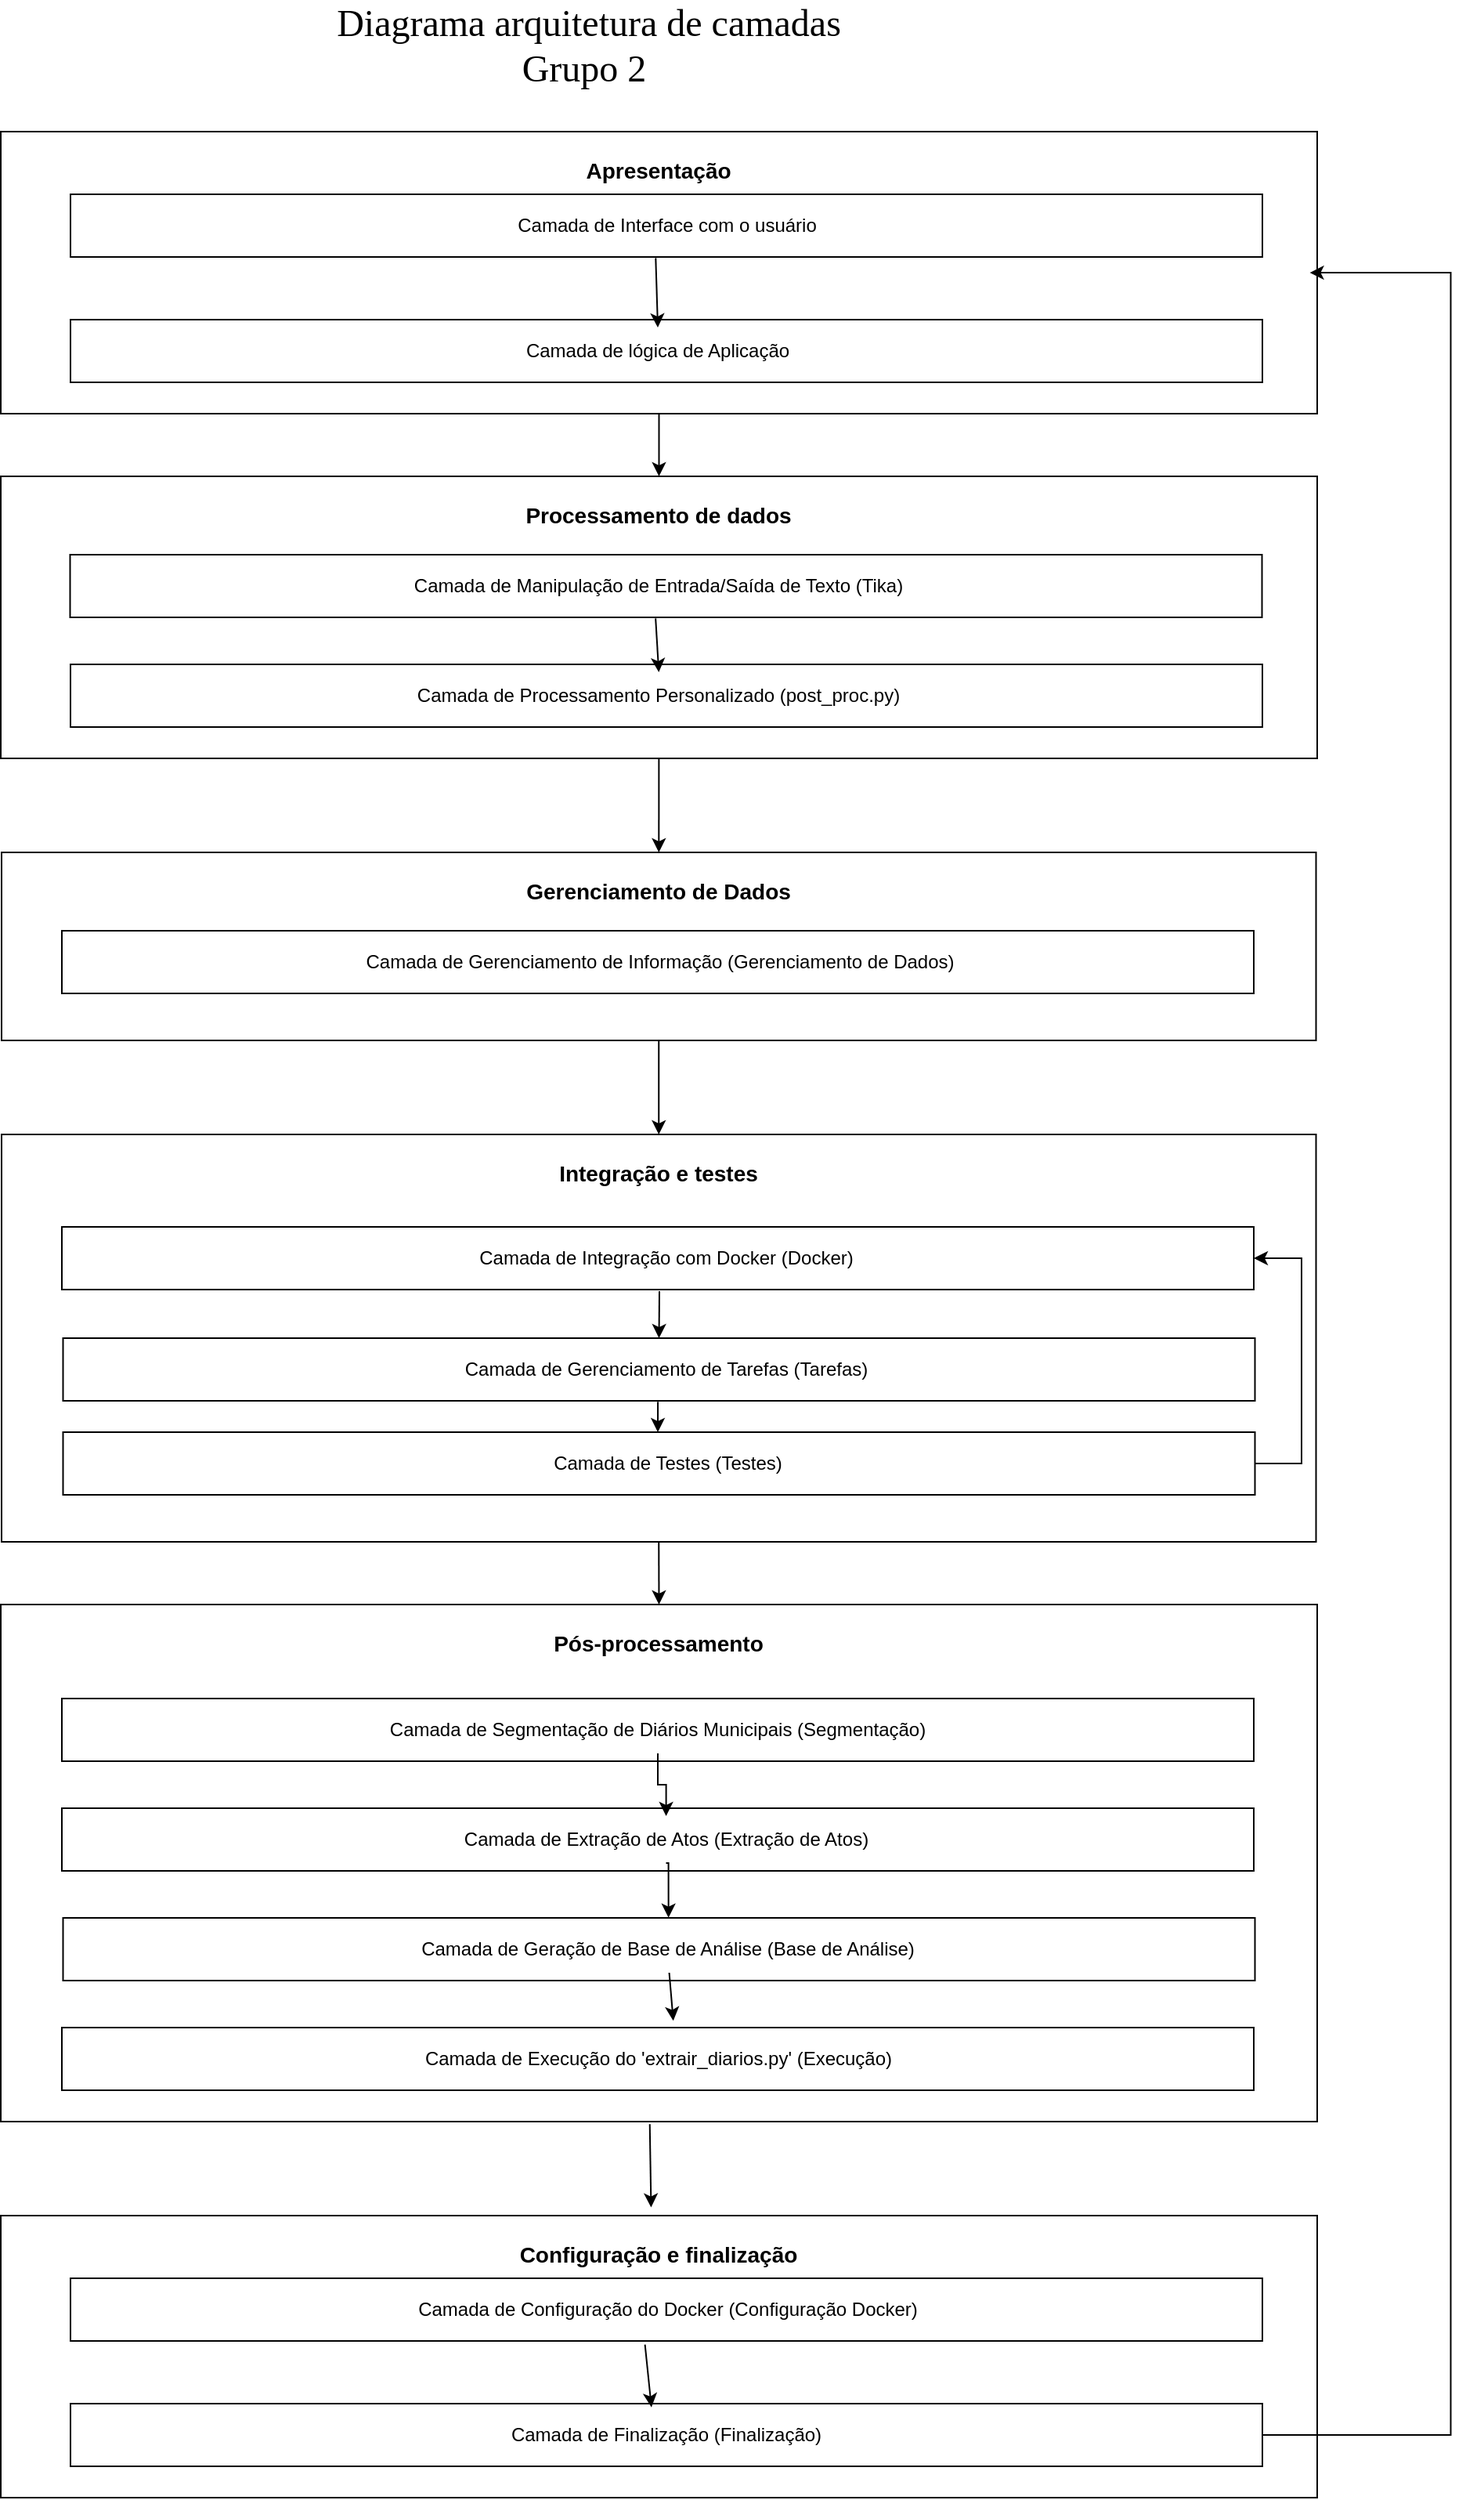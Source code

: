 <mxfile version="21.7.5" type="device">
  <diagram name="Page-1" id="lk9OrPjxy6ACjNmkNa1r">
    <mxGraphModel dx="1602" dy="4300" grid="1" gridSize="10" guides="1" tooltips="1" connect="1" arrows="1" fold="1" page="1" pageScale="1" pageWidth="1169" pageHeight="1654" math="0" shadow="0">
      <root>
        <mxCell id="0" />
        <mxCell id="1" parent="0" />
        <mxCell id="4AVkocqTqtbqXgifFJOB-22" value="" style="rounded=0;whiteSpace=wrap;html=1;" vertex="1" parent="1">
          <mxGeometry x="159.5" y="-2240" width="840.5" height="330" as="geometry" />
        </mxCell>
        <mxCell id="4AVkocqTqtbqXgifFJOB-21" value="" style="rounded=0;whiteSpace=wrap;html=1;" vertex="1" parent="1">
          <mxGeometry x="160" y="-2540" width="839.25" height="260" as="geometry" />
        </mxCell>
        <mxCell id="4AVkocqTqtbqXgifFJOB-20" value="" style="rounded=0;whiteSpace=wrap;html=1;" vertex="1" parent="1">
          <mxGeometry x="159.5" y="-2960" width="840.5" height="180" as="geometry" />
        </mxCell>
        <mxCell id="4AVkocqTqtbqXgifFJOB-19" value="" style="rounded=0;whiteSpace=wrap;html=1;" vertex="1" parent="1">
          <mxGeometry x="160" y="-2720" width="839.25" height="120" as="geometry" />
        </mxCell>
        <mxCell id="4AVkocqTqtbqXgifFJOB-18" value="" style="rounded=0;whiteSpace=wrap;html=1;" vertex="1" parent="1">
          <mxGeometry x="159.5" y="-3180" width="840.5" height="180" as="geometry" />
        </mxCell>
        <mxCell id="4AVkocqTqtbqXgifFJOB-1" value="&lt;font style=&quot;font-size: 24px;&quot; face=&quot;Comic Sans MS&quot;&gt;Diagrama arquitetura de camadas&lt;br&gt;Grupo 2&amp;nbsp;&lt;/font&gt;" style="text;html=1;strokeColor=none;fillColor=none;align=center;verticalAlign=middle;whiteSpace=wrap;rounded=0;" vertex="1" parent="1">
          <mxGeometry x="280" y="-3250" width="510" height="30" as="geometry" />
        </mxCell>
        <mxCell id="4AVkocqTqtbqXgifFJOB-2" value="" style="rounded=0;whiteSpace=wrap;html=1;" vertex="1" parent="1">
          <mxGeometry x="204" y="-3140" width="761" height="40" as="geometry" />
        </mxCell>
        <mxCell id="4AVkocqTqtbqXgifFJOB-3" value="" style="rounded=0;whiteSpace=wrap;html=1;" vertex="1" parent="1">
          <mxGeometry x="204" y="-3060" width="761" height="40" as="geometry" />
        </mxCell>
        <mxCell id="4AVkocqTqtbqXgifFJOB-4" value="" style="rounded=0;whiteSpace=wrap;html=1;" vertex="1" parent="1">
          <mxGeometry x="204" y="-2840" width="761" height="40" as="geometry" />
        </mxCell>
        <mxCell id="4AVkocqTqtbqXgifFJOB-5" value="" style="rounded=0;whiteSpace=wrap;html=1;" vertex="1" parent="1">
          <mxGeometry x="203.75" y="-2910" width="761" height="40" as="geometry" />
        </mxCell>
        <mxCell id="4AVkocqTqtbqXgifFJOB-6" value="" style="rounded=0;whiteSpace=wrap;html=1;" vertex="1" parent="1">
          <mxGeometry x="198.5" y="-2670" width="761" height="40" as="geometry" />
        </mxCell>
        <mxCell id="4AVkocqTqtbqXgifFJOB-7" value="" style="rounded=0;whiteSpace=wrap;html=1;" vertex="1" parent="1">
          <mxGeometry x="198.5" y="-2481" width="761" height="40" as="geometry" />
        </mxCell>
        <mxCell id="4AVkocqTqtbqXgifFJOB-8" value="" style="rounded=0;whiteSpace=wrap;html=1;" vertex="1" parent="1">
          <mxGeometry x="199.25" y="-2410" width="761" height="40" as="geometry" />
        </mxCell>
        <mxCell id="4AVkocqTqtbqXgifFJOB-9" value="" style="rounded=0;whiteSpace=wrap;html=1;" vertex="1" parent="1">
          <mxGeometry x="199.25" y="-2350" width="761" height="40" as="geometry" />
        </mxCell>
        <mxCell id="4AVkocqTqtbqXgifFJOB-10" value="" style="rounded=0;whiteSpace=wrap;html=1;" vertex="1" parent="1">
          <mxGeometry x="198.5" y="-2180" width="761" height="40" as="geometry" />
        </mxCell>
        <mxCell id="4AVkocqTqtbqXgifFJOB-11" value="" style="rounded=0;whiteSpace=wrap;html=1;" vertex="1" parent="1">
          <mxGeometry x="198.5" y="-2110" width="761" height="40" as="geometry" />
        </mxCell>
        <mxCell id="4AVkocqTqtbqXgifFJOB-12" value="" style="rounded=0;whiteSpace=wrap;html=1;" vertex="1" parent="1">
          <mxGeometry x="199.25" y="-2040" width="761" height="40" as="geometry" />
        </mxCell>
        <mxCell id="4AVkocqTqtbqXgifFJOB-13" value="Camada de Execução do &#39;extrair_diarios.py&#39; (Execução)" style="rounded=0;whiteSpace=wrap;html=1;" vertex="1" parent="1">
          <mxGeometry x="198.5" y="-1970" width="761" height="40" as="geometry" />
        </mxCell>
        <mxCell id="4AVkocqTqtbqXgifFJOB-23" value="" style="rounded=0;whiteSpace=wrap;html=1;" vertex="1" parent="1">
          <mxGeometry x="159.5" y="-1850" width="840.5" height="180" as="geometry" />
        </mxCell>
        <mxCell id="4AVkocqTqtbqXgifFJOB-24" value="" style="rounded=0;whiteSpace=wrap;html=1;" vertex="1" parent="1">
          <mxGeometry x="204" y="-1810" width="761" height="40" as="geometry" />
        </mxCell>
        <mxCell id="4AVkocqTqtbqXgifFJOB-70" style="edgeStyle=orthogonalEdgeStyle;rounded=0;orthogonalLoop=1;jettySize=auto;html=1;entryX=1;entryY=0.389;entryDx=0;entryDy=0;entryPerimeter=0;" edge="1" parent="1">
          <mxGeometry relative="1" as="geometry">
            <mxPoint x="960.25" y="-1710" as="sourcePoint" />
            <mxPoint x="995.25" y="-3089.98" as="targetPoint" />
            <Array as="points">
              <mxPoint x="1085.25" y="-1710" />
              <mxPoint x="1085.25" y="-3090" />
            </Array>
          </mxGeometry>
        </mxCell>
        <mxCell id="4AVkocqTqtbqXgifFJOB-25" value="" style="rounded=0;whiteSpace=wrap;html=1;" vertex="1" parent="1">
          <mxGeometry x="204" y="-1730" width="761" height="40" as="geometry" />
        </mxCell>
        <mxCell id="4AVkocqTqtbqXgifFJOB-26" value="&lt;b&gt;&lt;font style=&quot;font-size: 14px;&quot;&gt;Apresentação&lt;/font&gt;&lt;/b&gt;" style="text;html=1;strokeColor=none;fillColor=none;align=center;verticalAlign=middle;whiteSpace=wrap;rounded=0;" vertex="1" parent="1">
          <mxGeometry x="486.5" y="-3170" width="185" height="30" as="geometry" />
        </mxCell>
        <mxCell id="4AVkocqTqtbqXgifFJOB-27" value="&lt;span style=&quot;font-size: 14px;&quot;&gt;&lt;b&gt;Processamento de dados&lt;/b&gt;&lt;/span&gt;" style="text;html=1;strokeColor=none;fillColor=none;align=center;verticalAlign=middle;whiteSpace=wrap;rounded=0;" vertex="1" parent="1">
          <mxGeometry x="486.5" y="-2950" width="185" height="30" as="geometry" />
        </mxCell>
        <mxCell id="4AVkocqTqtbqXgifFJOB-28" value="&lt;span style=&quot;font-size: 14px;&quot;&gt;&lt;b&gt;Gerenciamento de Dados&lt;/b&gt;&lt;/span&gt;" style="text;html=1;strokeColor=none;fillColor=none;align=center;verticalAlign=middle;whiteSpace=wrap;rounded=0;" vertex="1" parent="1">
          <mxGeometry x="486.5" y="-2710" width="185" height="30" as="geometry" />
        </mxCell>
        <mxCell id="4AVkocqTqtbqXgifFJOB-29" value="&lt;span style=&quot;font-size: 14px;&quot;&gt;&lt;b&gt;Integração e testes&lt;/b&gt;&lt;/span&gt;" style="text;html=1;strokeColor=none;fillColor=none;align=center;verticalAlign=middle;whiteSpace=wrap;rounded=0;" vertex="1" parent="1">
          <mxGeometry x="486.5" y="-2530" width="185" height="30" as="geometry" />
        </mxCell>
        <mxCell id="4AVkocqTqtbqXgifFJOB-30" value="&lt;span style=&quot;font-size: 14px;&quot;&gt;&lt;b&gt;Pós-processamento&lt;/b&gt;&lt;/span&gt;" style="text;html=1;strokeColor=none;fillColor=none;align=center;verticalAlign=middle;whiteSpace=wrap;rounded=0;" vertex="1" parent="1">
          <mxGeometry x="486.5" y="-2230" width="185" height="30" as="geometry" />
        </mxCell>
        <mxCell id="4AVkocqTqtbqXgifFJOB-32" value="&lt;span style=&quot;font-size: 14px;&quot;&gt;&lt;b&gt;Configuração e finalização&lt;/b&gt;&lt;/span&gt;" style="text;html=1;strokeColor=none;fillColor=none;align=center;verticalAlign=middle;whiteSpace=wrap;rounded=0;" vertex="1" parent="1">
          <mxGeometry x="487.25" y="-1840" width="185" height="30" as="geometry" />
        </mxCell>
        <mxCell id="4AVkocqTqtbqXgifFJOB-33" value="Camada de Interface com o usuário" style="text;html=1;strokeColor=none;fillColor=none;align=center;verticalAlign=middle;whiteSpace=wrap;rounded=0;" vertex="1" parent="1">
          <mxGeometry x="435" y="-3135" width="300" height="30" as="geometry" />
        </mxCell>
        <mxCell id="4AVkocqTqtbqXgifFJOB-34" value="Camada de lógica de Aplicação" style="text;html=1;strokeColor=none;fillColor=none;align=center;verticalAlign=middle;whiteSpace=wrap;rounded=0;" vertex="1" parent="1">
          <mxGeometry x="429" y="-3055" width="300" height="30" as="geometry" />
        </mxCell>
        <mxCell id="4AVkocqTqtbqXgifFJOB-35" value="Camada de Manipulação de Entrada/Saída de Texto (Tika)" style="text;html=1;strokeColor=none;fillColor=none;align=center;verticalAlign=middle;whiteSpace=wrap;rounded=0;" vertex="1" parent="1">
          <mxGeometry x="409.13" y="-2905" width="341" height="30" as="geometry" />
        </mxCell>
        <mxCell id="4AVkocqTqtbqXgifFJOB-36" value="Camada de Processamento Personalizado (post_proc.py)" style="text;html=1;strokeColor=none;fillColor=none;align=center;verticalAlign=middle;whiteSpace=wrap;rounded=0;" vertex="1" parent="1">
          <mxGeometry x="409.13" y="-2835" width="341" height="30" as="geometry" />
        </mxCell>
        <mxCell id="4AVkocqTqtbqXgifFJOB-38" value="Camada de Gerenciamento de Informação (Gerenciamento de Dados)" style="text;html=1;align=center;verticalAlign=middle;resizable=0;points=[];autosize=1;strokeColor=none;fillColor=none;" vertex="1" parent="1">
          <mxGeometry x="379.75" y="-2665" width="400" height="30" as="geometry" />
        </mxCell>
        <mxCell id="4AVkocqTqtbqXgifFJOB-39" value="Camada de Integração com Docker (Docker)" style="text;html=1;strokeColor=none;fillColor=none;align=center;verticalAlign=middle;whiteSpace=wrap;rounded=0;" vertex="1" parent="1">
          <mxGeometry x="444.75" y="-2476" width="279" height="30" as="geometry" />
        </mxCell>
        <mxCell id="4AVkocqTqtbqXgifFJOB-40" value="Camada de Gerenciamento de Tarefas (Tarefas)" style="text;html=1;strokeColor=none;fillColor=none;align=center;verticalAlign=middle;whiteSpace=wrap;rounded=0;" vertex="1" parent="1">
          <mxGeometry x="439.75" y="-2405" width="289" height="30" as="geometry" />
        </mxCell>
        <mxCell id="4AVkocqTqtbqXgifFJOB-41" value="Camada de Testes (Testes)" style="text;html=1;strokeColor=none;fillColor=none;align=center;verticalAlign=middle;whiteSpace=wrap;rounded=0;" vertex="1" parent="1">
          <mxGeometry x="490.5" y="-2345" width="189" height="30" as="geometry" />
        </mxCell>
        <mxCell id="4AVkocqTqtbqXgifFJOB-62" style="edgeStyle=orthogonalEdgeStyle;rounded=0;orthogonalLoop=1;jettySize=auto;html=1;exitX=0.5;exitY=1;exitDx=0;exitDy=0;" edge="1" parent="1" source="4AVkocqTqtbqXgifFJOB-42" target="4AVkocqTqtbqXgifFJOB-43">
          <mxGeometry relative="1" as="geometry" />
        </mxCell>
        <mxCell id="4AVkocqTqtbqXgifFJOB-42" value="Camada de Segmentação de Diários Municipais (Segmentação)" style="text;html=1;strokeColor=none;fillColor=none;align=center;verticalAlign=middle;whiteSpace=wrap;rounded=0;" vertex="1" parent="1">
          <mxGeometry x="394" y="-2175" width="370" height="30" as="geometry" />
        </mxCell>
        <mxCell id="4AVkocqTqtbqXgifFJOB-63" style="edgeStyle=orthogonalEdgeStyle;rounded=0;orthogonalLoop=1;jettySize=auto;html=1;exitX=0.5;exitY=1;exitDx=0;exitDy=0;entryX=0.508;entryY=-0.004;entryDx=0;entryDy=0;entryPerimeter=0;" edge="1" parent="1" source="4AVkocqTqtbqXgifFJOB-43" target="4AVkocqTqtbqXgifFJOB-12">
          <mxGeometry relative="1" as="geometry" />
        </mxCell>
        <mxCell id="4AVkocqTqtbqXgifFJOB-43" value="Camada de Extração de Atos (Extração de Atos)" style="text;html=1;strokeColor=none;fillColor=none;align=center;verticalAlign=middle;whiteSpace=wrap;rounded=0;" vertex="1" parent="1">
          <mxGeometry x="423.75" y="-2105" width="321" height="30" as="geometry" />
        </mxCell>
        <mxCell id="4AVkocqTqtbqXgifFJOB-44" value="Camada de Geração de Base de Análise (Base de Análise)" style="text;html=1;strokeColor=none;fillColor=none;align=center;verticalAlign=middle;whiteSpace=wrap;rounded=0;" vertex="1" parent="1">
          <mxGeometry x="411.75" y="-2035" width="346.5" height="30" as="geometry" />
        </mxCell>
        <mxCell id="4AVkocqTqtbqXgifFJOB-46" value="Camada de Configuração do Docker (Configuração Docker)" style="text;html=1;strokeColor=none;fillColor=none;align=center;verticalAlign=middle;whiteSpace=wrap;rounded=0;" vertex="1" parent="1">
          <mxGeometry x="400.5" y="-1805" width="369" height="30" as="geometry" />
        </mxCell>
        <mxCell id="4AVkocqTqtbqXgifFJOB-47" value="Camada de Finalização (Finalização)" style="text;html=1;strokeColor=none;fillColor=none;align=center;verticalAlign=middle;whiteSpace=wrap;rounded=0;" vertex="1" parent="1">
          <mxGeometry x="444" y="-1725" width="281" height="30" as="geometry" />
        </mxCell>
        <mxCell id="4AVkocqTqtbqXgifFJOB-49" value="" style="endArrow=classic;html=1;rounded=0;exitX=0.491;exitY=1.017;exitDx=0;exitDy=0;exitPerimeter=0;entryX=0.5;entryY=0;entryDx=0;entryDy=0;" edge="1" parent="1" source="4AVkocqTqtbqXgifFJOB-2" target="4AVkocqTqtbqXgifFJOB-34">
          <mxGeometry width="50" height="50" relative="1" as="geometry">
            <mxPoint x="580" y="-2890" as="sourcePoint" />
            <mxPoint x="630" y="-2940" as="targetPoint" />
          </mxGeometry>
        </mxCell>
        <mxCell id="4AVkocqTqtbqXgifFJOB-50" value="" style="endArrow=classic;html=1;rounded=0;exitX=0.5;exitY=1;exitDx=0;exitDy=0;entryX=0.5;entryY=0;entryDx=0;entryDy=0;" edge="1" parent="1" source="4AVkocqTqtbqXgifFJOB-18" target="4AVkocqTqtbqXgifFJOB-20">
          <mxGeometry width="50" height="50" relative="1" as="geometry">
            <mxPoint x="580" y="-2890" as="sourcePoint" />
            <mxPoint x="630" y="-2940" as="targetPoint" />
          </mxGeometry>
        </mxCell>
        <mxCell id="4AVkocqTqtbqXgifFJOB-52" value="" style="endArrow=classic;html=1;rounded=0;exitX=0.494;exitY=1.189;exitDx=0;exitDy=0;exitPerimeter=0;entryX=0.5;entryY=0;entryDx=0;entryDy=0;" edge="1" parent="1" source="4AVkocqTqtbqXgifFJOB-35" target="4AVkocqTqtbqXgifFJOB-36">
          <mxGeometry width="50" height="50" relative="1" as="geometry">
            <mxPoint x="580" y="-2890" as="sourcePoint" />
            <mxPoint x="630" y="-2940" as="targetPoint" />
          </mxGeometry>
        </mxCell>
        <mxCell id="4AVkocqTqtbqXgifFJOB-53" value="" style="endArrow=classic;html=1;rounded=0;" edge="1" parent="1" source="4AVkocqTqtbqXgifFJOB-20" target="4AVkocqTqtbqXgifFJOB-19">
          <mxGeometry width="50" height="50" relative="1" as="geometry">
            <mxPoint x="585" y="-2730" as="sourcePoint" />
            <mxPoint x="635" y="-2780" as="targetPoint" />
          </mxGeometry>
        </mxCell>
        <mxCell id="4AVkocqTqtbqXgifFJOB-55" value="" style="endArrow=classic;html=1;rounded=0;entryX=0.5;entryY=0;entryDx=0;entryDy=0;exitX=0.5;exitY=1;exitDx=0;exitDy=0;" edge="1" parent="1" source="4AVkocqTqtbqXgifFJOB-19" target="4AVkocqTqtbqXgifFJOB-21">
          <mxGeometry width="50" height="50" relative="1" as="geometry">
            <mxPoint x="580" y="-2590" as="sourcePoint" />
            <mxPoint x="630" y="-2640" as="targetPoint" />
          </mxGeometry>
        </mxCell>
        <mxCell id="4AVkocqTqtbqXgifFJOB-57" value="" style="endArrow=classic;html=1;rounded=0;entryX=0.5;entryY=0;entryDx=0;entryDy=0;" edge="1" parent="1" target="4AVkocqTqtbqXgifFJOB-8">
          <mxGeometry width="50" height="50" relative="1" as="geometry">
            <mxPoint x="580" y="-2440" as="sourcePoint" />
            <mxPoint x="630" y="-2440" as="targetPoint" />
          </mxGeometry>
        </mxCell>
        <mxCell id="4AVkocqTqtbqXgifFJOB-58" value="" style="endArrow=classic;html=1;rounded=0;exitX=0.482;exitY=1.189;exitDx=0;exitDy=0;exitPerimeter=0;" edge="1" parent="1" source="4AVkocqTqtbqXgifFJOB-40">
          <mxGeometry width="50" height="50" relative="1" as="geometry">
            <mxPoint x="580" y="-2390" as="sourcePoint" />
            <mxPoint x="579" y="-2350" as="targetPoint" />
          </mxGeometry>
        </mxCell>
        <mxCell id="4AVkocqTqtbqXgifFJOB-59" value="" style="endArrow=classic;html=1;rounded=0;exitX=0.5;exitY=1;exitDx=0;exitDy=0;entryX=0.5;entryY=0;entryDx=0;entryDy=0;" edge="1" parent="1" source="4AVkocqTqtbqXgifFJOB-21" target="4AVkocqTqtbqXgifFJOB-22">
          <mxGeometry width="50" height="50" relative="1" as="geometry">
            <mxPoint x="580" y="-2190" as="sourcePoint" />
            <mxPoint x="630" y="-2240" as="targetPoint" />
          </mxGeometry>
        </mxCell>
        <mxCell id="4AVkocqTqtbqXgifFJOB-67" value="" style="endArrow=classic;html=1;rounded=0;entryX=0.513;entryY=-0.108;entryDx=0;entryDy=0;entryPerimeter=0;" edge="1" parent="1" source="4AVkocqTqtbqXgifFJOB-44" target="4AVkocqTqtbqXgifFJOB-13">
          <mxGeometry width="50" height="50" relative="1" as="geometry">
            <mxPoint x="580" y="-1990" as="sourcePoint" />
            <mxPoint x="630" y="-2040" as="targetPoint" />
          </mxGeometry>
        </mxCell>
        <mxCell id="4AVkocqTqtbqXgifFJOB-68" value="" style="endArrow=classic;html=1;rounded=0;exitX=0.493;exitY=1.005;exitDx=0;exitDy=0;exitPerimeter=0;entryX=0.494;entryY=-0.029;entryDx=0;entryDy=0;entryPerimeter=0;" edge="1" parent="1" source="4AVkocqTqtbqXgifFJOB-22" target="4AVkocqTqtbqXgifFJOB-23">
          <mxGeometry width="50" height="50" relative="1" as="geometry">
            <mxPoint x="580" y="-1990" as="sourcePoint" />
            <mxPoint x="630" y="-2040" as="targetPoint" />
          </mxGeometry>
        </mxCell>
        <mxCell id="4AVkocqTqtbqXgifFJOB-69" value="" style="endArrow=classic;html=1;rounded=0;exitX=0.482;exitY=1.058;exitDx=0;exitDy=0;exitPerimeter=0;entryX=0.466;entryY=-0.089;entryDx=0;entryDy=0;entryPerimeter=0;" edge="1" parent="1" source="4AVkocqTqtbqXgifFJOB-24" target="4AVkocqTqtbqXgifFJOB-47">
          <mxGeometry width="50" height="50" relative="1" as="geometry">
            <mxPoint x="580" y="-1690" as="sourcePoint" />
            <mxPoint x="630" y="-1740" as="targetPoint" />
          </mxGeometry>
        </mxCell>
        <mxCell id="4AVkocqTqtbqXgifFJOB-71" value="" style="endArrow=classic;html=1;rounded=0;exitX=1;exitY=0.5;exitDx=0;exitDy=0;entryX=1;entryY=0.5;entryDx=0;entryDy=0;" edge="1" parent="1" source="4AVkocqTqtbqXgifFJOB-9" target="4AVkocqTqtbqXgifFJOB-7">
          <mxGeometry width="50" height="50" relative="1" as="geometry">
            <mxPoint x="580" y="-2280" as="sourcePoint" />
            <mxPoint x="630" y="-2330" as="targetPoint" />
            <Array as="points">
              <mxPoint x="990" y="-2330" />
              <mxPoint x="990" y="-2461" />
            </Array>
          </mxGeometry>
        </mxCell>
      </root>
    </mxGraphModel>
  </diagram>
</mxfile>
